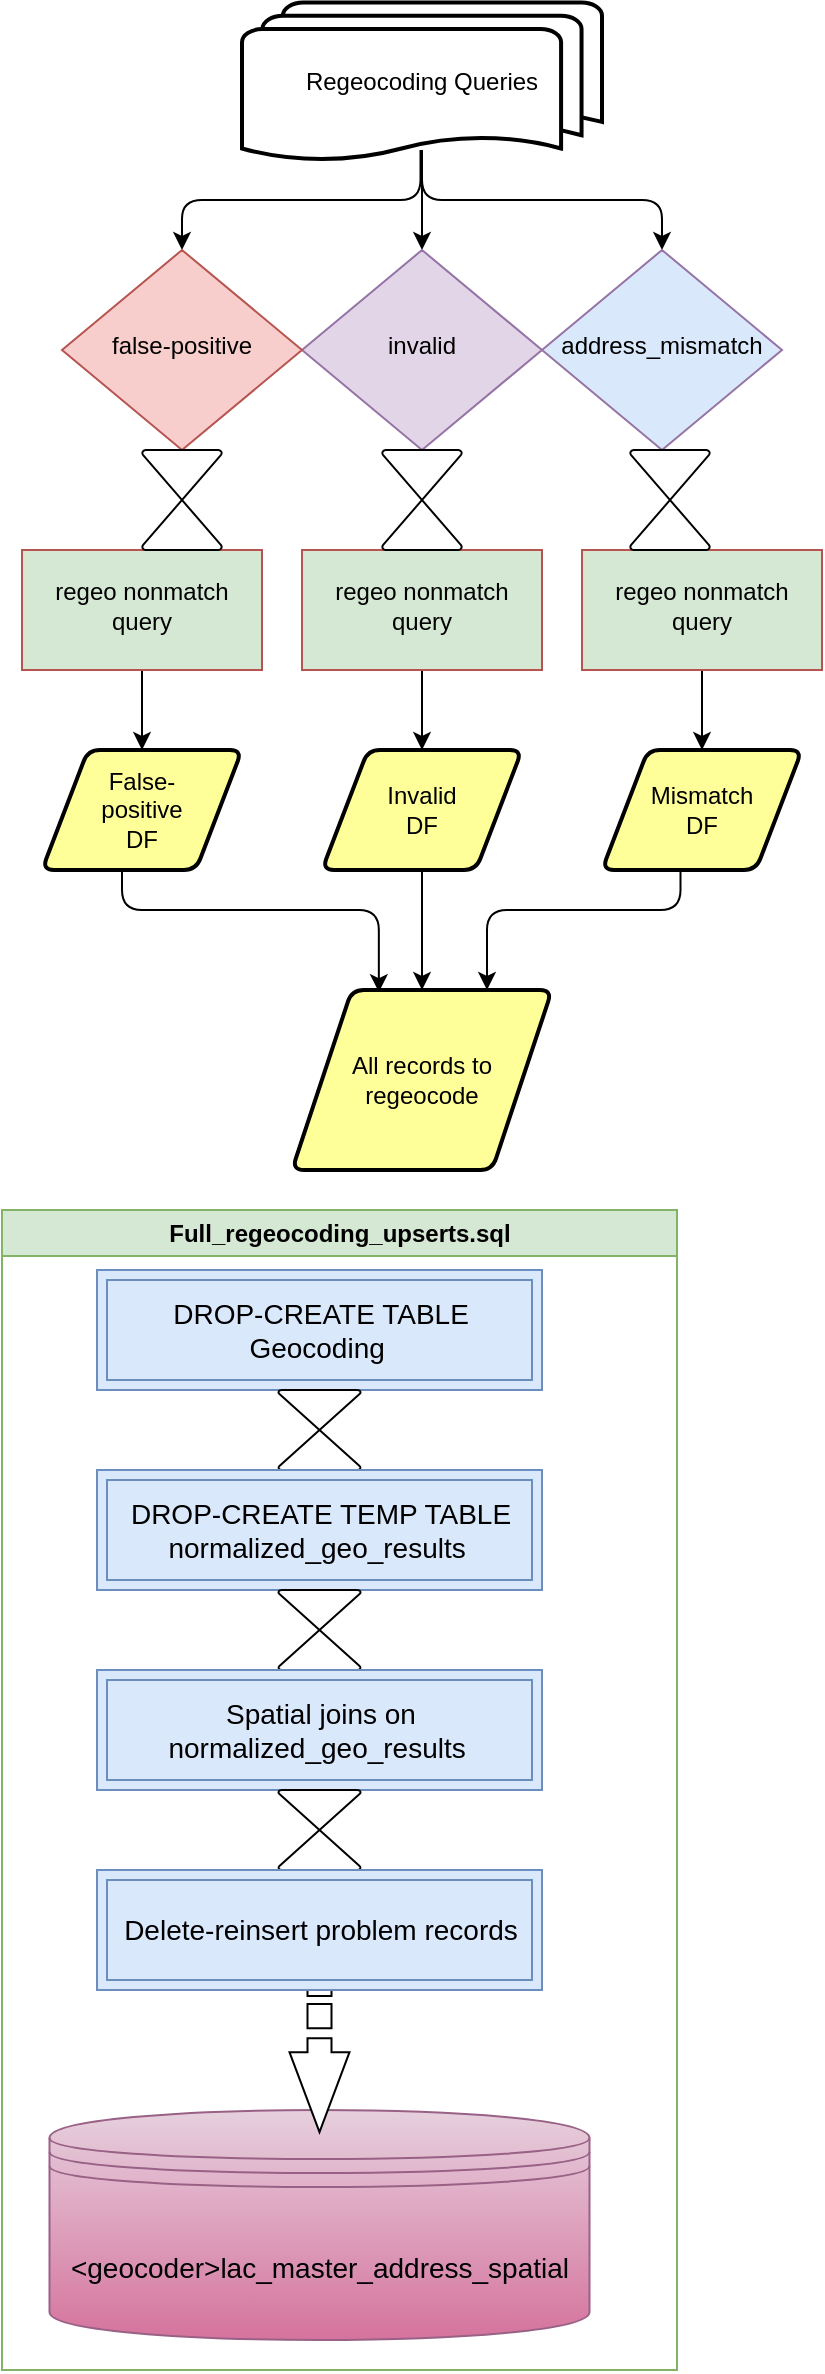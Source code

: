 <mxfile version="20.8.13" type="github">
  <diagram id="C5RBs43oDa-KdzZeNtuy" name="Page-1">
    <mxGraphModel dx="1150" dy="483" grid="1" gridSize="10" guides="1" tooltips="1" connect="1" arrows="1" fold="1" page="1" pageScale="1" pageWidth="827" pageHeight="1169" math="0" shadow="0">
      <root>
        <mxCell id="WIyWlLk6GJQsqaUBKTNV-0" />
        <mxCell id="WIyWlLk6GJQsqaUBKTNV-1" parent="WIyWlLk6GJQsqaUBKTNV-0" />
        <mxCell id="W29NnXGGYYmJcmvvzEcG-131" value="Full_regeocoding_upserts.sql" style="horizontal=1;whiteSpace=wrap;html=1;fontSize=12;glass=0;strokeWidth=1;shadow=0;fillColor=#d5e8d4;strokeColor=#82b366;childLayout=treeLayout;swimlane;startSize=23;" parent="WIyWlLk6GJQsqaUBKTNV-1" vertex="1">
          <mxGeometry x="80" y="630" width="337.5" height="580" as="geometry" />
        </mxCell>
        <mxCell id="W29NnXGGYYmJcmvvzEcG-57" value="DROP-CREATE TABLE&lt;br&gt;Geocoding&amp;nbsp;" style="shape=ext;margin=3;double=1;whiteSpace=wrap;html=1;align=center;fontSize=14;fillColor=#dae8fc;strokeColor=#6c8ebf;" parent="W29NnXGGYYmJcmvvzEcG-131" vertex="1">
          <mxGeometry x="47.5" y="30" width="222.5" height="60" as="geometry" />
        </mxCell>
        <mxCell id="W29NnXGGYYmJcmvvzEcG-130" value="&lt;font style=&quot;font-size: 14px;&quot;&gt;&amp;lt;geocoder&amp;gt;lac_master_address_spatial&lt;/font&gt;" style="shape=datastore;whiteSpace=wrap;html=1;fontSize=18;fontSize=20;fillColor=#e6d0de;gradientColor=#d5739d;strokeColor=#996185;" parent="W29NnXGGYYmJcmvvzEcG-131" vertex="1">
          <mxGeometry x="23.75" y="450" width="270" height="115" as="geometry" />
        </mxCell>
        <mxCell id="W29NnXGGYYmJcmvvzEcG-143" value="" style="verticalLabelPosition=bottom;verticalAlign=top;html=1;shape=mxgraph.flowchart.collate;fontSize=14;" parent="W29NnXGGYYmJcmvvzEcG-131" vertex="1">
          <mxGeometry x="138.13" y="90" width="41.25" height="40" as="geometry" />
        </mxCell>
        <mxCell id="W29NnXGGYYmJcmvvzEcG-144" value="DROP-CREATE TEMP TABLE&lt;br&gt;normalized_geo_results&amp;nbsp;" style="shape=ext;margin=3;double=1;whiteSpace=wrap;html=1;align=center;fontSize=14;fillColor=#dae8fc;strokeColor=#6c8ebf;" parent="W29NnXGGYYmJcmvvzEcG-131" vertex="1">
          <mxGeometry x="47.5" y="130" width="222.5" height="60" as="geometry" />
        </mxCell>
        <mxCell id="W29NnXGGYYmJcmvvzEcG-145" value="" style="verticalLabelPosition=bottom;verticalAlign=top;html=1;shape=mxgraph.flowchart.collate;fontSize=14;" parent="W29NnXGGYYmJcmvvzEcG-131" vertex="1">
          <mxGeometry x="138.13" y="190" width="41.25" height="40" as="geometry" />
        </mxCell>
        <mxCell id="W29NnXGGYYmJcmvvzEcG-146" value="Spatial joins on normalized_geo_results&amp;nbsp;" style="shape=ext;margin=3;double=1;whiteSpace=wrap;html=1;align=center;fontSize=14;fillColor=#dae8fc;strokeColor=#6c8ebf;" parent="W29NnXGGYYmJcmvvzEcG-131" vertex="1">
          <mxGeometry x="47.5" y="230" width="222.5" height="60" as="geometry" />
        </mxCell>
        <mxCell id="W29NnXGGYYmJcmvvzEcG-148" value="" style="html=1;shadow=0;dashed=0;align=center;verticalAlign=middle;shape=mxgraph.arrows2.stripedArrow;dy=0.6;dx=40;notch=25.24;fontSize=14;rotation=90;" parent="W29NnXGGYYmJcmvvzEcG-131" vertex="1">
          <mxGeometry x="122.66" y="410" width="72.18" height="30" as="geometry" />
        </mxCell>
        <mxCell id="jYFIWSSrQFbZEtbplb9U-2" value="" style="verticalLabelPosition=bottom;verticalAlign=top;html=1;shape=mxgraph.flowchart.collate;fontSize=14;" vertex="1" parent="W29NnXGGYYmJcmvvzEcG-131">
          <mxGeometry x="138.13" y="290" width="41.25" height="40" as="geometry" />
        </mxCell>
        <mxCell id="jYFIWSSrQFbZEtbplb9U-3" value="Delete-reinsert problem records" style="shape=ext;margin=3;double=1;whiteSpace=wrap;html=1;align=center;fontSize=14;fillColor=#dae8fc;strokeColor=#6c8ebf;" vertex="1" parent="W29NnXGGYYmJcmvvzEcG-131">
          <mxGeometry x="47.5" y="330" width="222.5" height="60" as="geometry" />
        </mxCell>
        <mxCell id="NmtSDBNtCY8pfdK0OWGW-4" style="edgeStyle=orthogonalEdgeStyle;rounded=0;orthogonalLoop=1;jettySize=auto;html=1;exitX=0.75;exitY=1;exitDx=0;exitDy=0;" parent="WIyWlLk6GJQsqaUBKTNV-1" edge="1">
          <mxGeometry relative="1" as="geometry">
            <mxPoint x="295" y="63" as="targetPoint" />
            <mxPoint x="295" y="62.5" as="sourcePoint" />
          </mxGeometry>
        </mxCell>
        <mxCell id="jYFIWSSrQFbZEtbplb9U-0" style="edgeStyle=orthogonalEdgeStyle;rounded=0;orthogonalLoop=1;jettySize=auto;html=1;exitX=0.75;exitY=1;exitDx=0;exitDy=0;" edge="1" parent="WIyWlLk6GJQsqaUBKTNV-1">
          <mxGeometry relative="1" as="geometry">
            <mxPoint x="295" y="63" as="targetPoint" />
            <mxPoint x="295" y="62.5" as="sourcePoint" />
          </mxGeometry>
        </mxCell>
        <mxCell id="jYFIWSSrQFbZEtbplb9U-60" value="" style="edgeStyle=orthogonalEdgeStyle;rounded=0;orthogonalLoop=1;jettySize=auto;html=1;" edge="1" parent="WIyWlLk6GJQsqaUBKTNV-1" source="jYFIWSSrQFbZEtbplb9U-41" target="jYFIWSSrQFbZEtbplb9U-54">
          <mxGeometry relative="1" as="geometry" />
        </mxCell>
        <mxCell id="jYFIWSSrQFbZEtbplb9U-41" value="Regeocoding Queries" style="strokeWidth=2;html=1;shape=mxgraph.flowchart.multi-document;whiteSpace=wrap;" vertex="1" parent="WIyWlLk6GJQsqaUBKTNV-1">
          <mxGeometry x="200" y="26.25" width="180" height="80" as="geometry" />
        </mxCell>
        <mxCell id="jYFIWSSrQFbZEtbplb9U-53" value="" style="edgeStyle=elbowEdgeStyle;elbow=vertical;html=1;rounded=1;curved=0;sourcePerimeterSpacing=0;targetPerimeterSpacing=0;startSize=6;endSize=6;fontSize=14;entryX=0.5;entryY=0;entryDx=0;entryDy=0;" edge="1" parent="WIyWlLk6GJQsqaUBKTNV-1" target="jYFIWSSrQFbZEtbplb9U-55">
          <mxGeometry relative="1" as="geometry">
            <mxPoint x="289.25" y="100" as="sourcePoint" />
            <mxPoint x="200" y="150" as="targetPoint" />
          </mxGeometry>
        </mxCell>
        <mxCell id="jYFIWSSrQFbZEtbplb9U-54" value="invalid" style="rhombus;whiteSpace=wrap;html=1;shadow=0;fontFamily=Helvetica;fontSize=12;align=center;strokeWidth=1;spacing=6;spacingTop=-4;fillColor=#e1d5e7;strokeColor=#9673a6;" vertex="1" parent="WIyWlLk6GJQsqaUBKTNV-1">
          <mxGeometry x="230" y="150" width="120" height="100" as="geometry" />
        </mxCell>
        <mxCell id="jYFIWSSrQFbZEtbplb9U-55" value="false-positive" style="rhombus;whiteSpace=wrap;html=1;shadow=0;fontFamily=Helvetica;fontSize=12;align=center;strokeWidth=1;spacing=6;spacingTop=-4;fillColor=#f8cecc;strokeColor=#b85450;" vertex="1" parent="WIyWlLk6GJQsqaUBKTNV-1">
          <mxGeometry x="110" y="150" width="120" height="100" as="geometry" />
        </mxCell>
        <mxCell id="jYFIWSSrQFbZEtbplb9U-56" value="" style="edgeStyle=elbowEdgeStyle;elbow=vertical;html=1;rounded=1;curved=0;sourcePerimeterSpacing=0;targetPerimeterSpacing=0;startSize=6;endSize=6;fontSize=14;entryX=0.5;entryY=0;entryDx=0;entryDy=0;" edge="1" parent="WIyWlLk6GJQsqaUBKTNV-1" target="jYFIWSSrQFbZEtbplb9U-58">
          <mxGeometry relative="1" as="geometry">
            <mxPoint x="290" y="100" as="sourcePoint" />
            <mxPoint x="370" y="150" as="targetPoint" />
            <Array as="points">
              <mxPoint x="370" y="125" />
            </Array>
          </mxGeometry>
        </mxCell>
        <mxCell id="jYFIWSSrQFbZEtbplb9U-58" value="address_mismatch" style="rhombus;whiteSpace=wrap;html=1;shadow=0;fontFamily=Helvetica;fontSize=12;align=center;strokeWidth=1;spacing=6;spacingTop=-4;fillColor=#dae8fc;strokeColor=#9673a6;" vertex="1" parent="WIyWlLk6GJQsqaUBKTNV-1">
          <mxGeometry x="350" y="150" width="120" height="100" as="geometry" />
        </mxCell>
        <mxCell id="jYFIWSSrQFbZEtbplb9U-76" value="" style="edgeStyle=orthogonalEdgeStyle;rounded=0;orthogonalLoop=1;jettySize=auto;html=1;" edge="1" parent="WIyWlLk6GJQsqaUBKTNV-1" source="jYFIWSSrQFbZEtbplb9U-61" target="jYFIWSSrQFbZEtbplb9U-72">
          <mxGeometry relative="1" as="geometry" />
        </mxCell>
        <mxCell id="jYFIWSSrQFbZEtbplb9U-61" value="regeo nonmatch query" style="whiteSpace=wrap;html=1;fillColor=#d5e8d4;strokeColor=#b85450;shadow=0;strokeWidth=1;spacing=6;spacingTop=-4;" vertex="1" parent="WIyWlLk6GJQsqaUBKTNV-1">
          <mxGeometry x="370" y="300" width="120" height="60" as="geometry" />
        </mxCell>
        <mxCell id="jYFIWSSrQFbZEtbplb9U-74" value="" style="edgeStyle=orthogonalEdgeStyle;rounded=0;orthogonalLoop=1;jettySize=auto;html=1;" edge="1" parent="WIyWlLk6GJQsqaUBKTNV-1" source="jYFIWSSrQFbZEtbplb9U-62" target="jYFIWSSrQFbZEtbplb9U-71">
          <mxGeometry relative="1" as="geometry" />
        </mxCell>
        <mxCell id="jYFIWSSrQFbZEtbplb9U-62" value="regeo nonmatch query" style="whiteSpace=wrap;html=1;fillColor=#d5e8d4;strokeColor=#b85450;shadow=0;strokeWidth=1;spacing=6;spacingTop=-4;" vertex="1" parent="WIyWlLk6GJQsqaUBKTNV-1">
          <mxGeometry x="90" y="300" width="120" height="60" as="geometry" />
        </mxCell>
        <mxCell id="jYFIWSSrQFbZEtbplb9U-75" value="" style="edgeStyle=orthogonalEdgeStyle;rounded=0;orthogonalLoop=1;jettySize=auto;html=1;" edge="1" parent="WIyWlLk6GJQsqaUBKTNV-1" source="jYFIWSSrQFbZEtbplb9U-63" target="jYFIWSSrQFbZEtbplb9U-73">
          <mxGeometry relative="1" as="geometry" />
        </mxCell>
        <mxCell id="jYFIWSSrQFbZEtbplb9U-63" value="regeo nonmatch query" style="whiteSpace=wrap;html=1;fillColor=#d5e8d4;strokeColor=#b85450;shadow=0;strokeWidth=1;spacing=6;spacingTop=-4;" vertex="1" parent="WIyWlLk6GJQsqaUBKTNV-1">
          <mxGeometry x="230" y="300" width="120" height="60" as="geometry" />
        </mxCell>
        <mxCell id="jYFIWSSrQFbZEtbplb9U-64" value="" style="verticalLabelPosition=bottom;verticalAlign=top;html=1;shape=mxgraph.flowchart.collate;" vertex="1" parent="WIyWlLk6GJQsqaUBKTNV-1">
          <mxGeometry x="150" y="250" width="40" height="50" as="geometry" />
        </mxCell>
        <mxCell id="jYFIWSSrQFbZEtbplb9U-65" value="" style="verticalLabelPosition=bottom;verticalAlign=top;html=1;shape=mxgraph.flowchart.collate;" vertex="1" parent="WIyWlLk6GJQsqaUBKTNV-1">
          <mxGeometry x="270" y="250" width="40" height="50" as="geometry" />
        </mxCell>
        <mxCell id="jYFIWSSrQFbZEtbplb9U-66" value="" style="verticalLabelPosition=bottom;verticalAlign=top;html=1;shape=mxgraph.flowchart.collate;" vertex="1" parent="WIyWlLk6GJQsqaUBKTNV-1">
          <mxGeometry x="394" y="250" width="40" height="50" as="geometry" />
        </mxCell>
        <mxCell id="jYFIWSSrQFbZEtbplb9U-71" value="False-&lt;br&gt;positive&lt;br&gt;DF" style="shape=parallelogram;html=1;strokeWidth=2;perimeter=parallelogramPerimeter;whiteSpace=wrap;rounded=1;arcSize=12;size=0.23;fillColor=#FFFF99;" vertex="1" parent="WIyWlLk6GJQsqaUBKTNV-1">
          <mxGeometry x="100" y="400" width="100" height="60" as="geometry" />
        </mxCell>
        <mxCell id="jYFIWSSrQFbZEtbplb9U-72" value="Mismatch&lt;br&gt;DF" style="shape=parallelogram;html=1;strokeWidth=2;perimeter=parallelogramPerimeter;whiteSpace=wrap;rounded=1;arcSize=12;size=0.23;fillColor=#FFFF99;" vertex="1" parent="WIyWlLk6GJQsqaUBKTNV-1">
          <mxGeometry x="380" y="400" width="100" height="60" as="geometry" />
        </mxCell>
        <mxCell id="jYFIWSSrQFbZEtbplb9U-82" value="" style="edgeStyle=orthogonalEdgeStyle;rounded=0;orthogonalLoop=1;jettySize=auto;html=1;" edge="1" parent="WIyWlLk6GJQsqaUBKTNV-1" source="jYFIWSSrQFbZEtbplb9U-73" target="jYFIWSSrQFbZEtbplb9U-81">
          <mxGeometry relative="1" as="geometry" />
        </mxCell>
        <mxCell id="jYFIWSSrQFbZEtbplb9U-73" value="Invalid&lt;br&gt;DF" style="shape=parallelogram;html=1;strokeWidth=2;perimeter=parallelogramPerimeter;whiteSpace=wrap;rounded=1;arcSize=12;size=0.23;fillColor=#FFFF99;" vertex="1" parent="WIyWlLk6GJQsqaUBKTNV-1">
          <mxGeometry x="240" y="400" width="100" height="60" as="geometry" />
        </mxCell>
        <mxCell id="jYFIWSSrQFbZEtbplb9U-77" value="" style="edgeStyle=elbowEdgeStyle;elbow=vertical;html=1;rounded=1;curved=0;sourcePerimeterSpacing=0;targetPerimeterSpacing=0;startSize=6;endSize=6;fontSize=14;entryX=0.75;entryY=0;entryDx=0;entryDy=0;" edge="1" parent="WIyWlLk6GJQsqaUBKTNV-1" target="jYFIWSSrQFbZEtbplb9U-81">
          <mxGeometry relative="1" as="geometry">
            <mxPoint x="419.25" y="460" as="sourcePoint" />
            <mxPoint x="300" y="510" as="targetPoint" />
            <Array as="points">
              <mxPoint x="360" y="480" />
            </Array>
          </mxGeometry>
        </mxCell>
        <mxCell id="jYFIWSSrQFbZEtbplb9U-78" value="" style="edgeStyle=elbowEdgeStyle;elbow=vertical;html=1;rounded=1;curved=0;sourcePerimeterSpacing=0;targetPerimeterSpacing=0;startSize=6;endSize=6;fontSize=14;entryX=0.334;entryY=0.012;entryDx=0;entryDy=0;entryPerimeter=0;" edge="1" parent="WIyWlLk6GJQsqaUBKTNV-1" target="jYFIWSSrQFbZEtbplb9U-81">
          <mxGeometry relative="1" as="geometry">
            <mxPoint x="140" y="460" as="sourcePoint" />
            <mxPoint x="280" y="520" as="targetPoint" />
            <Array as="points">
              <mxPoint x="220" y="480" />
              <mxPoint x="220" y="485" />
            </Array>
          </mxGeometry>
        </mxCell>
        <mxCell id="jYFIWSSrQFbZEtbplb9U-81" value="All records to regeocode" style="shape=parallelogram;html=1;strokeWidth=2;perimeter=parallelogramPerimeter;whiteSpace=wrap;rounded=1;arcSize=12;size=0.23;fillColor=#FFFF99;" vertex="1" parent="WIyWlLk6GJQsqaUBKTNV-1">
          <mxGeometry x="225" y="520" width="130" height="90" as="geometry" />
        </mxCell>
      </root>
    </mxGraphModel>
  </diagram>
</mxfile>
